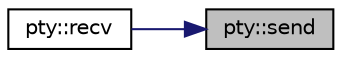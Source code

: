 digraph "pty::send"
{
 // LATEX_PDF_SIZE
  edge [fontname="Helvetica",fontsize="10",labelfontname="Helvetica",labelfontsize="10"];
  node [fontname="Helvetica",fontsize="10",shape=record];
  rankdir="RL";
  Node1 [label="pty::send",height=0.2,width=0.4,color="black", fillcolor="grey75", style="filled", fontcolor="black",tooltip="Send data to the PTY interface master side."];
  Node1 -> Node2 [dir="back",color="midnightblue",fontsize="10",style="solid",fontname="Helvetica"];
  Node2 [label="pty::recv",height=0.2,width=0.4,color="black", fillcolor="white", style="filled",URL="$classpty.html#a22e150200a8581e9da66e309f9ee2ec6",tooltip="Receive data from the PTY interface master side."];
}
